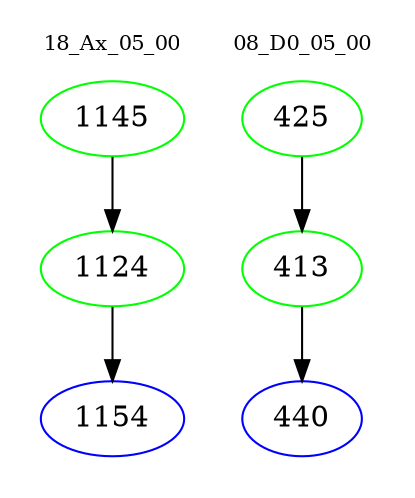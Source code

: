 digraph{
subgraph cluster_0 {
color = white
label = "18_Ax_05_00";
fontsize=10;
T0_1145 [label="1145", color="green"]
T0_1145 -> T0_1124 [color="black"]
T0_1124 [label="1124", color="green"]
T0_1124 -> T0_1154 [color="black"]
T0_1154 [label="1154", color="blue"]
}
subgraph cluster_1 {
color = white
label = "08_D0_05_00";
fontsize=10;
T1_425 [label="425", color="green"]
T1_425 -> T1_413 [color="black"]
T1_413 [label="413", color="green"]
T1_413 -> T1_440 [color="black"]
T1_440 [label="440", color="blue"]
}
}
